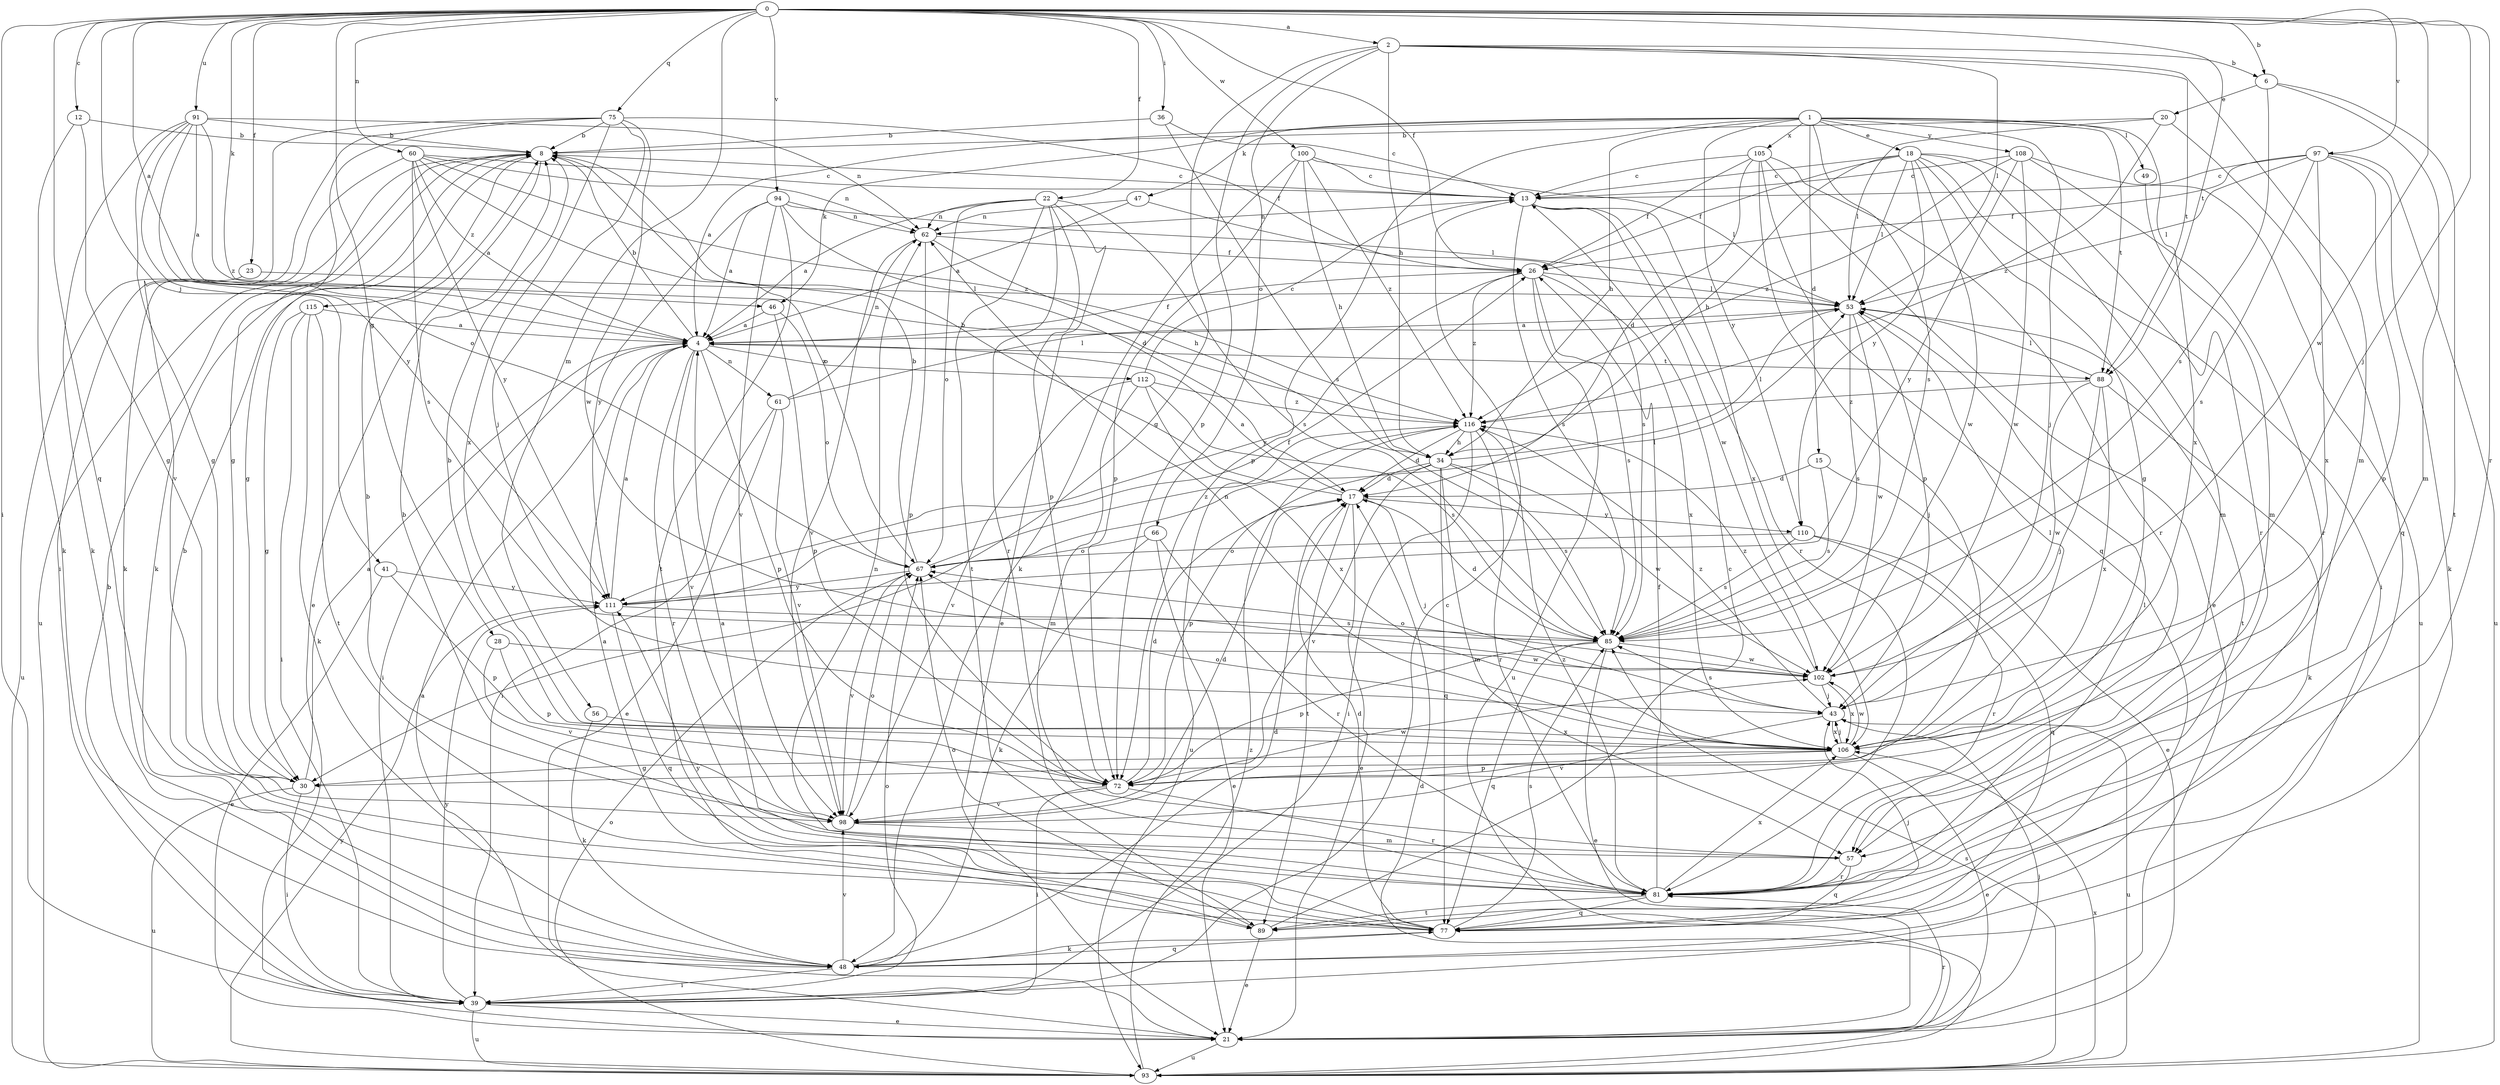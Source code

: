 strict digraph  {
0;
1;
2;
4;
6;
8;
12;
13;
15;
17;
18;
20;
21;
22;
23;
26;
28;
30;
34;
36;
39;
41;
43;
46;
47;
48;
49;
53;
56;
57;
60;
61;
62;
66;
67;
72;
75;
77;
81;
85;
88;
89;
91;
93;
94;
97;
98;
100;
102;
105;
106;
108;
110;
111;
112;
115;
116;
0 -> 2  [label=a];
0 -> 4  [label=a];
0 -> 6  [label=b];
0 -> 12  [label=c];
0 -> 22  [label=f];
0 -> 23  [label=f];
0 -> 26  [label=f];
0 -> 28  [label=g];
0 -> 36  [label=i];
0 -> 39  [label=i];
0 -> 41  [label=j];
0 -> 43  [label=j];
0 -> 46  [label=k];
0 -> 56  [label=m];
0 -> 60  [label=n];
0 -> 75  [label=q];
0 -> 77  [label=q];
0 -> 81  [label=r];
0 -> 88  [label=t];
0 -> 91  [label=u];
0 -> 94  [label=v];
0 -> 97  [label=v];
0 -> 100  [label=w];
0 -> 102  [label=w];
1 -> 4  [label=a];
1 -> 15  [label=d];
1 -> 18  [label=e];
1 -> 34  [label=h];
1 -> 43  [label=j];
1 -> 46  [label=k];
1 -> 47  [label=k];
1 -> 49  [label=l];
1 -> 72  [label=p];
1 -> 85  [label=s];
1 -> 88  [label=t];
1 -> 105  [label=x];
1 -> 106  [label=x];
1 -> 108  [label=y];
1 -> 110  [label=y];
2 -> 6  [label=b];
2 -> 30  [label=g];
2 -> 34  [label=h];
2 -> 53  [label=l];
2 -> 57  [label=m];
2 -> 66  [label=o];
2 -> 72  [label=p];
2 -> 88  [label=t];
4 -> 8  [label=b];
4 -> 26  [label=f];
4 -> 39  [label=i];
4 -> 61  [label=n];
4 -> 72  [label=p];
4 -> 81  [label=r];
4 -> 88  [label=t];
4 -> 98  [label=v];
4 -> 112  [label=z];
6 -> 20  [label=e];
6 -> 57  [label=m];
6 -> 85  [label=s];
6 -> 89  [label=t];
8 -> 13  [label=c];
8 -> 21  [label=e];
8 -> 30  [label=g];
8 -> 48  [label=k];
8 -> 93  [label=u];
8 -> 115  [label=z];
12 -> 8  [label=b];
12 -> 30  [label=g];
12 -> 48  [label=k];
13 -> 62  [label=n];
13 -> 81  [label=r];
13 -> 85  [label=s];
13 -> 102  [label=w];
13 -> 106  [label=x];
15 -> 17  [label=d];
15 -> 21  [label=e];
15 -> 85  [label=s];
17 -> 4  [label=a];
17 -> 8  [label=b];
17 -> 21  [label=e];
17 -> 43  [label=j];
17 -> 89  [label=t];
17 -> 110  [label=y];
18 -> 13  [label=c];
18 -> 26  [label=f];
18 -> 30  [label=g];
18 -> 34  [label=h];
18 -> 39  [label=i];
18 -> 53  [label=l];
18 -> 57  [label=m];
18 -> 81  [label=r];
18 -> 102  [label=w];
18 -> 110  [label=y];
20 -> 8  [label=b];
20 -> 53  [label=l];
20 -> 77  [label=q];
20 -> 116  [label=z];
21 -> 4  [label=a];
21 -> 43  [label=j];
21 -> 81  [label=r];
21 -> 93  [label=u];
22 -> 4  [label=a];
22 -> 21  [label=e];
22 -> 62  [label=n];
22 -> 67  [label=o];
22 -> 72  [label=p];
22 -> 81  [label=r];
22 -> 85  [label=s];
22 -> 89  [label=t];
23 -> 53  [label=l];
23 -> 93  [label=u];
26 -> 53  [label=l];
26 -> 85  [label=s];
26 -> 93  [label=u];
26 -> 106  [label=x];
26 -> 111  [label=y];
26 -> 116  [label=z];
28 -> 72  [label=p];
28 -> 98  [label=v];
28 -> 102  [label=w];
30 -> 4  [label=a];
30 -> 39  [label=i];
30 -> 93  [label=u];
34 -> 17  [label=d];
34 -> 53  [label=l];
34 -> 57  [label=m];
34 -> 72  [label=p];
34 -> 77  [label=q];
34 -> 85  [label=s];
34 -> 98  [label=v];
34 -> 102  [label=w];
36 -> 8  [label=b];
36 -> 13  [label=c];
36 -> 85  [label=s];
39 -> 8  [label=b];
39 -> 13  [label=c];
39 -> 21  [label=e];
39 -> 67  [label=o];
39 -> 93  [label=u];
39 -> 111  [label=y];
41 -> 21  [label=e];
41 -> 72  [label=p];
41 -> 111  [label=y];
43 -> 85  [label=s];
43 -> 93  [label=u];
43 -> 98  [label=v];
43 -> 106  [label=x];
43 -> 116  [label=z];
46 -> 4  [label=a];
46 -> 67  [label=o];
46 -> 72  [label=p];
47 -> 4  [label=a];
47 -> 62  [label=n];
47 -> 85  [label=s];
48 -> 17  [label=d];
48 -> 39  [label=i];
48 -> 77  [label=q];
48 -> 98  [label=v];
49 -> 57  [label=m];
53 -> 4  [label=a];
53 -> 43  [label=j];
53 -> 85  [label=s];
53 -> 89  [label=t];
53 -> 102  [label=w];
56 -> 48  [label=k];
56 -> 106  [label=x];
57 -> 8  [label=b];
57 -> 77  [label=q];
57 -> 81  [label=r];
60 -> 4  [label=a];
60 -> 13  [label=c];
60 -> 48  [label=k];
60 -> 62  [label=n];
60 -> 67  [label=o];
60 -> 85  [label=s];
60 -> 111  [label=y];
60 -> 116  [label=z];
61 -> 21  [label=e];
61 -> 39  [label=i];
61 -> 53  [label=l];
61 -> 62  [label=n];
61 -> 98  [label=v];
62 -> 26  [label=f];
62 -> 34  [label=h];
62 -> 72  [label=p];
62 -> 98  [label=v];
66 -> 21  [label=e];
66 -> 48  [label=k];
66 -> 67  [label=o];
66 -> 81  [label=r];
67 -> 8  [label=b];
67 -> 53  [label=l];
67 -> 98  [label=v];
67 -> 111  [label=y];
67 -> 116  [label=z];
72 -> 17  [label=d];
72 -> 39  [label=i];
72 -> 81  [label=r];
72 -> 98  [label=v];
72 -> 102  [label=w];
75 -> 8  [label=b];
75 -> 26  [label=f];
75 -> 30  [label=g];
75 -> 39  [label=i];
75 -> 43  [label=j];
75 -> 98  [label=v];
75 -> 102  [label=w];
75 -> 106  [label=x];
77 -> 4  [label=a];
77 -> 8  [label=b];
77 -> 17  [label=d];
77 -> 43  [label=j];
77 -> 48  [label=k];
77 -> 85  [label=s];
77 -> 111  [label=y];
81 -> 4  [label=a];
81 -> 26  [label=f];
81 -> 53  [label=l];
81 -> 62  [label=n];
81 -> 77  [label=q];
81 -> 89  [label=t];
81 -> 106  [label=x];
81 -> 116  [label=z];
85 -> 17  [label=d];
85 -> 21  [label=e];
85 -> 72  [label=p];
85 -> 77  [label=q];
85 -> 102  [label=w];
88 -> 43  [label=j];
88 -> 48  [label=k];
88 -> 53  [label=l];
88 -> 102  [label=w];
88 -> 106  [label=x];
88 -> 116  [label=z];
89 -> 13  [label=c];
89 -> 21  [label=e];
89 -> 67  [label=o];
91 -> 4  [label=a];
91 -> 8  [label=b];
91 -> 30  [label=g];
91 -> 48  [label=k];
91 -> 62  [label=n];
91 -> 67  [label=o];
91 -> 111  [label=y];
91 -> 116  [label=z];
93 -> 17  [label=d];
93 -> 67  [label=o];
93 -> 85  [label=s];
93 -> 106  [label=x];
93 -> 111  [label=y];
93 -> 116  [label=z];
94 -> 4  [label=a];
94 -> 17  [label=d];
94 -> 53  [label=l];
94 -> 62  [label=n];
94 -> 89  [label=t];
94 -> 98  [label=v];
94 -> 111  [label=y];
97 -> 13  [label=c];
97 -> 26  [label=f];
97 -> 48  [label=k];
97 -> 53  [label=l];
97 -> 72  [label=p];
97 -> 85  [label=s];
97 -> 93  [label=u];
97 -> 106  [label=x];
98 -> 8  [label=b];
98 -> 17  [label=d];
98 -> 57  [label=m];
98 -> 67  [label=o];
100 -> 13  [label=c];
100 -> 34  [label=h];
100 -> 48  [label=k];
100 -> 53  [label=l];
100 -> 72  [label=p];
100 -> 116  [label=z];
102 -> 43  [label=j];
102 -> 67  [label=o];
102 -> 106  [label=x];
102 -> 116  [label=z];
105 -> 13  [label=c];
105 -> 17  [label=d];
105 -> 21  [label=e];
105 -> 26  [label=f];
105 -> 72  [label=p];
105 -> 77  [label=q];
105 -> 81  [label=r];
106 -> 8  [label=b];
106 -> 21  [label=e];
106 -> 30  [label=g];
106 -> 43  [label=j];
106 -> 53  [label=l];
106 -> 62  [label=n];
106 -> 67  [label=o];
106 -> 72  [label=p];
106 -> 102  [label=w];
108 -> 13  [label=c];
108 -> 81  [label=r];
108 -> 93  [label=u];
108 -> 102  [label=w];
108 -> 111  [label=y];
108 -> 116  [label=z];
110 -> 67  [label=o];
110 -> 77  [label=q];
110 -> 81  [label=r];
110 -> 85  [label=s];
111 -> 4  [label=a];
111 -> 26  [label=f];
111 -> 77  [label=q];
111 -> 85  [label=s];
112 -> 13  [label=c];
112 -> 57  [label=m];
112 -> 85  [label=s];
112 -> 98  [label=v];
112 -> 106  [label=x];
112 -> 116  [label=z];
115 -> 4  [label=a];
115 -> 30  [label=g];
115 -> 39  [label=i];
115 -> 48  [label=k];
115 -> 89  [label=t];
116 -> 17  [label=d];
116 -> 34  [label=h];
116 -> 39  [label=i];
116 -> 81  [label=r];
116 -> 93  [label=u];
}
